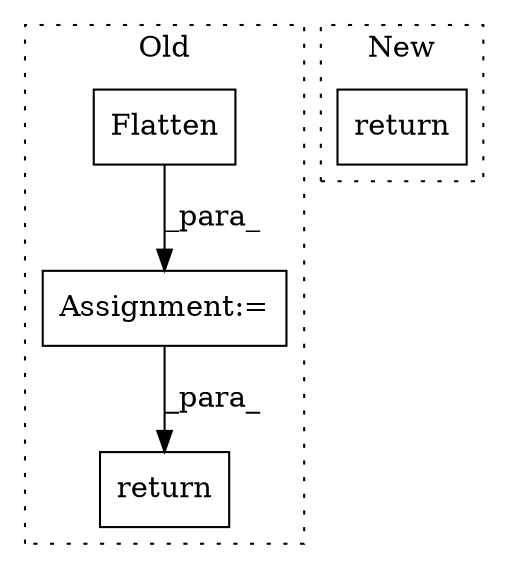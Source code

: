 digraph G {
subgraph cluster0 {
1 [label="Flatten" a="32" s="4106,4119" l="8,1" shape="box"];
3 [label="Assignment:=" a="7" s="4131" l="1" shape="box"];
4 [label="return" a="41" s="4427" l="7" shape="box"];
label = "Old";
style="dotted";
}
subgraph cluster1 {
2 [label="return" a="41" s="5065" l="7" shape="box"];
label = "New";
style="dotted";
}
1 -> 3 [label="_para_"];
3 -> 4 [label="_para_"];
}
